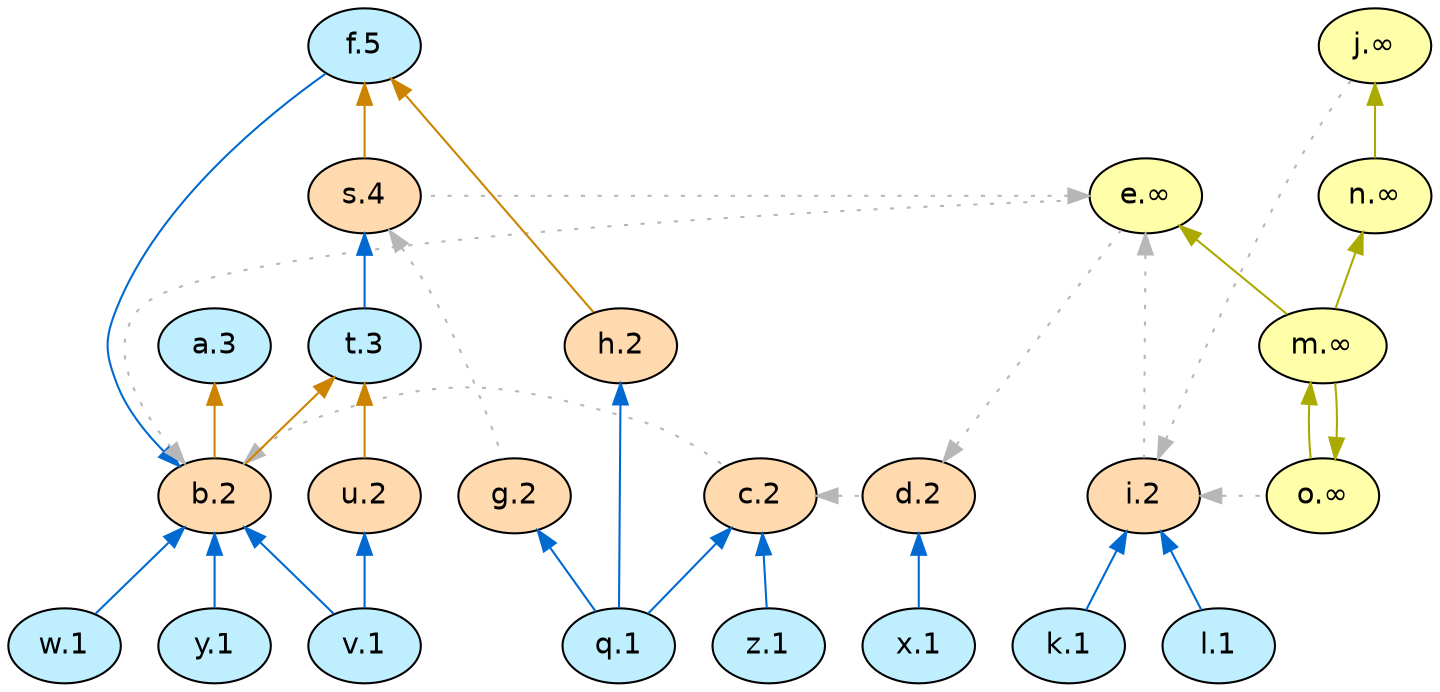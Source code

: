 digraph G {
  rankdir="TB"
  node [shape=oval style=filled fontname=Helvetica fontsize=14]
  node [fillcolor="#ffdaaf" fontcolor="#000000"] 
       b[label="b.2"] 
       c[label="c.2"] 
       d[label="d.2"] 
       s[label="s.4"] 
       g[label="g.2"] 
       h[label="h.2"] 
       i[label="i.2"] 
       u[label="u.2"]
  node [fillcolor="#bfefff" fontcolor="#000000"] 
       a[label="a.3"] 
       t[label="t.3"] 
       f[label="f.5"] 
       k[label="k.1"] 
       l[label="l.1"] 
       q[label="q.1"] 
       v[label="v.1"] 
       w[label="w.1"] 
       x[label="x.1"] 
       y[label="y.1"] 
       z[label="z.1"]
  node [fillcolor="#FFFFAA" fontcolor="#000000"] 
       e[label="e.∞"] 
       j[label="j.∞"] 
       m[label="m.∞"] 
       o[label="o.∞"] 
       n[label="n.∞"]
  edge [dir=back color="#cc8400" style="solid"]
        "a" -> "b" 
        "t" -> "b" 
        "f" -> "h" 
        "f" -> "s" 
        "t" -> "u" 
  edge [dir=back color="#006ad1" style="solid"]
        "b" -> "f" 
        "i" -> "k" 
        "i" -> "l" 
        "g" -> "q" 
        "h" -> "q" 
        "c" -> "q" 
        "s" -> "t" 
        "b" -> "v" 
        "u" -> "v" 
        "b" -> "w" 
        "d" -> "x" 
        "b" -> "y" 
        "c" -> "z" 
  edge [dir=back color="#AAAA00" style="solid"]
        "e" -> "m" 
        "o" -> "m" 
        "n" -> "m" 
        "j" -> "n" 
        "m" -> "o" 
  edge [dir=back color="#b7b7b7" style="dotted" constraint=false]
        "b" -> "c" 
        "c" -> "d" 
        "b" -> "e" 
        "d" -> "e" 
        "s" -> "g" 
        "e" -> "i" 
        "i" -> "j" 
        "i" -> "o" 
        "e" -> "s" 

  {rank = max k l q v w x y z}
  {rank = min f}
}